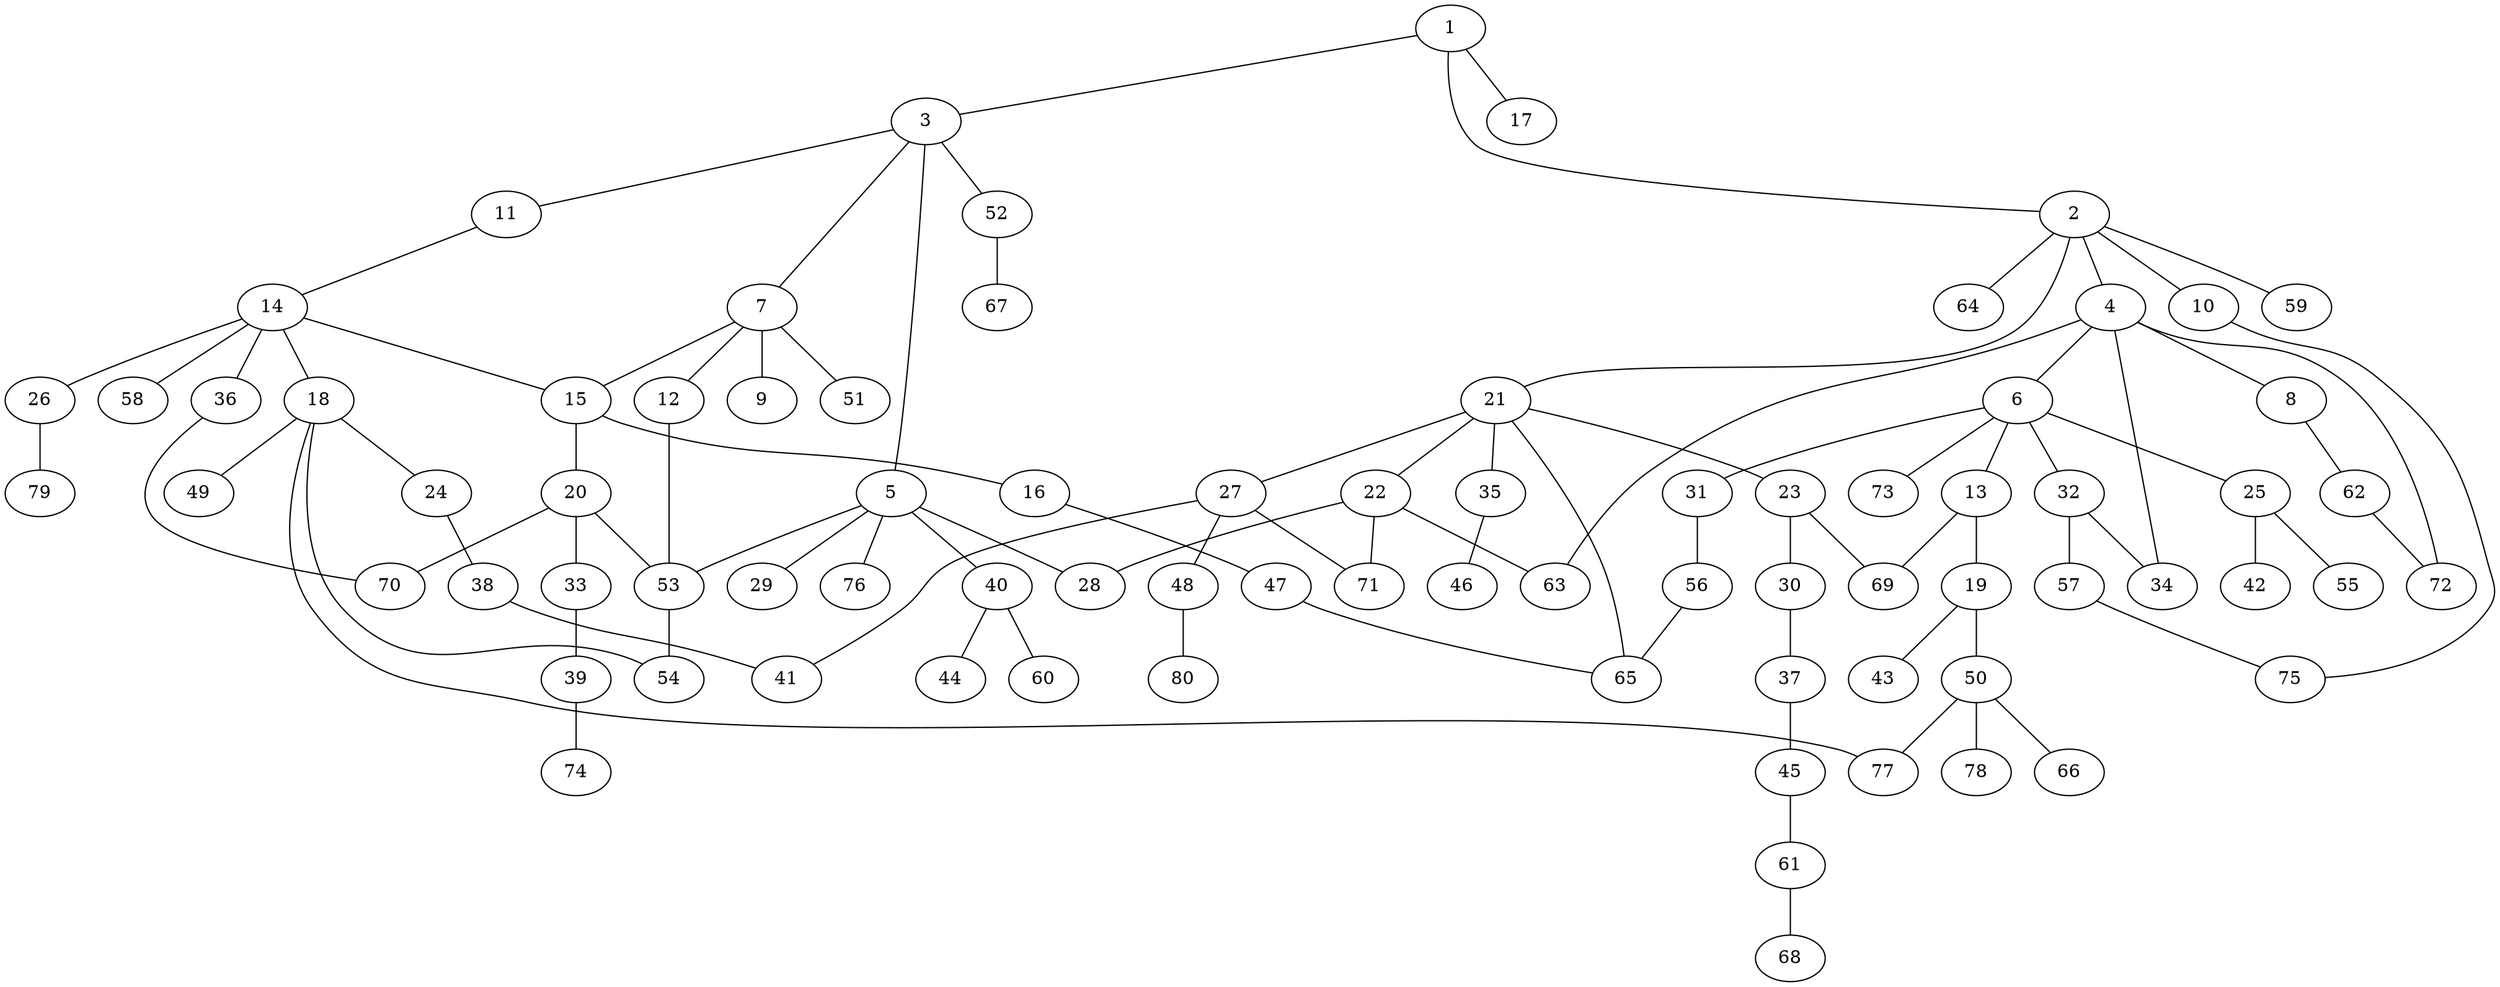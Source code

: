 graph graphname {1--2
1--3
1--17
2--4
2--10
2--21
2--59
2--64
3--5
3--7
3--11
3--52
4--6
4--8
4--34
4--63
4--72
5--28
5--29
5--40
5--53
5--76
6--13
6--25
6--31
6--32
6--73
7--9
7--12
7--15
7--51
8--62
10--75
11--14
12--53
13--19
13--69
14--15
14--18
14--26
14--36
14--58
15--16
15--20
16--47
18--24
18--49
18--54
18--77
19--43
19--50
20--33
20--53
20--70
21--22
21--23
21--27
21--35
21--65
22--28
22--63
22--71
23--30
23--69
24--38
25--42
25--55
26--79
27--41
27--48
27--71
30--37
31--56
32--34
32--57
33--39
35--46
36--70
37--45
38--41
39--74
40--44
40--60
45--61
47--65
48--80
50--66
50--77
50--78
52--67
53--54
56--65
57--75
61--68
62--72
}